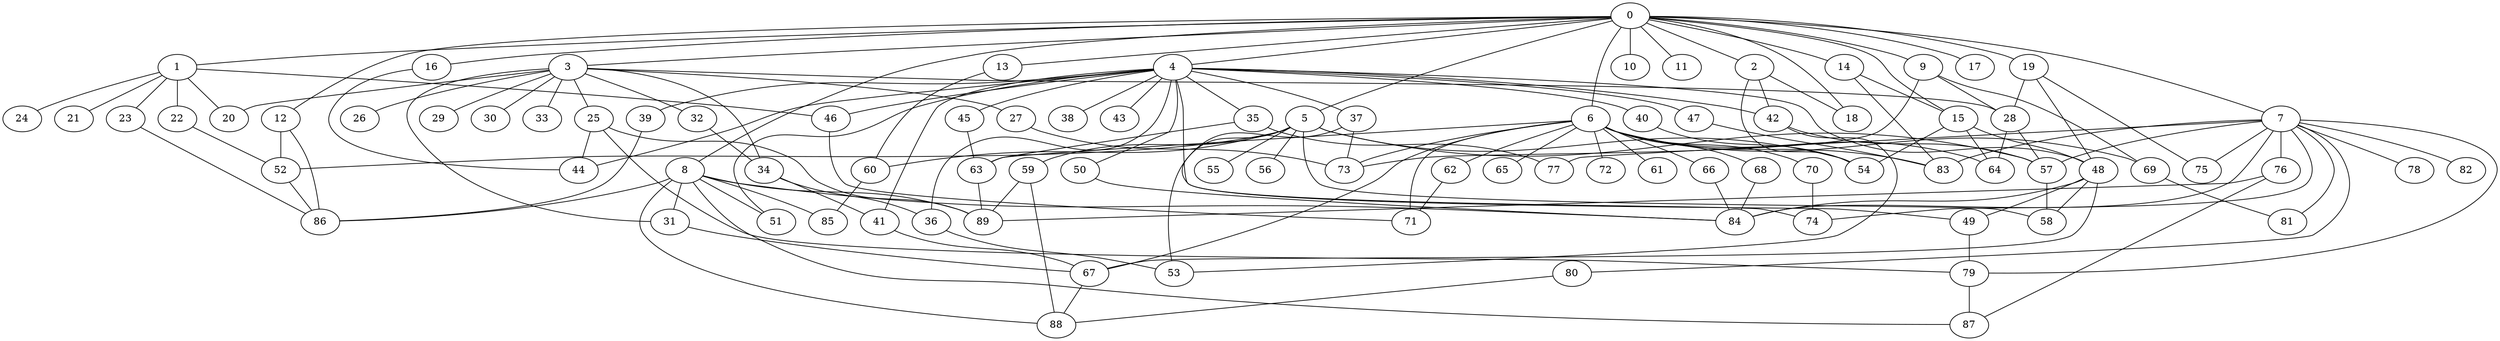 
graph graphname {
    0 -- 1
0 -- 2
0 -- 3
0 -- 4
0 -- 5
0 -- 6
0 -- 7
0 -- 8
0 -- 9
0 -- 10
0 -- 11
0 -- 12
0 -- 13
0 -- 14
0 -- 15
0 -- 16
0 -- 17
0 -- 18
0 -- 19
1 -- 20
1 -- 21
1 -- 22
1 -- 23
1 -- 24
1 -- 46
2 -- 18
2 -- 42
2 -- 54
3 -- 32
3 -- 34
3 -- 33
3 -- 25
3 -- 26
3 -- 27
3 -- 28
3 -- 29
3 -- 30
3 -- 31
3 -- 20
4 -- 35
4 -- 36
4 -- 37
4 -- 38
4 -- 39
4 -- 40
4 -- 41
4 -- 42
4 -- 43
4 -- 44
4 -- 45
4 -- 46
4 -- 47
4 -- 48
4 -- 49
4 -- 50
4 -- 51
5 -- 52
5 -- 53
5 -- 54
5 -- 55
5 -- 56
5 -- 57
5 -- 58
5 -- 59
5 -- 60
6 -- 64
6 -- 66
6 -- 67
6 -- 68
6 -- 69
6 -- 70
6 -- 65
6 -- 72
6 -- 73
6 -- 71
6 -- 61
6 -- 62
6 -- 63
6 -- 83
7 -- 74
7 -- 75
7 -- 76
7 -- 77
7 -- 78
7 -- 79
7 -- 80
7 -- 81
7 -- 82
7 -- 83
7 -- 84
7 -- 57
8 -- 84
8 -- 85
8 -- 86
8 -- 87
8 -- 88
8 -- 89
8 -- 51
8 -- 31
9 -- 73
9 -- 28
9 -- 69
12 -- 86
12 -- 52
13 -- 60
14 -- 83
14 -- 15
15 -- 54
15 -- 48
15 -- 64
16 -- 44
19 -- 48
19 -- 28
19 -- 75
22 -- 52
23 -- 86
25 -- 89
25 -- 79
25 -- 44
27 -- 73
28 -- 57
28 -- 64
31 -- 67
32 -- 34
34 -- 36
34 -- 41
35 -- 77
35 -- 63
36 -- 53
37 -- 74
37 -- 73
39 -- 86
40 -- 54
41 -- 67
42 -- 53
42 -- 57
45 -- 63
46 -- 71
47 -- 83
48 -- 67
48 -- 58
48 -- 84
48 -- 49
49 -- 79
50 -- 84
52 -- 86
57 -- 58
59 -- 89
59 -- 88
60 -- 85
62 -- 71
63 -- 89
66 -- 84
67 -- 88
68 -- 84
69 -- 81
70 -- 74
76 -- 89
76 -- 87
79 -- 87
80 -- 88

}
